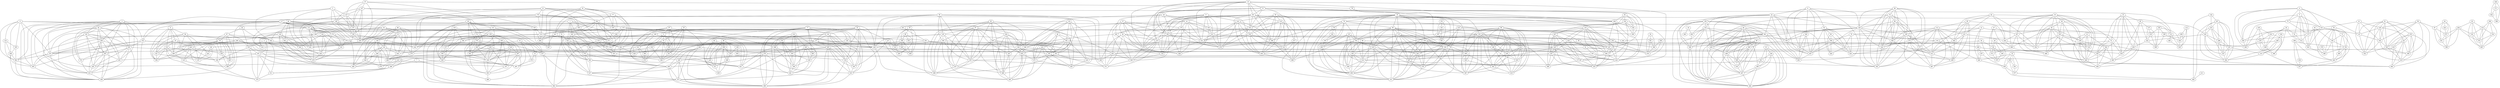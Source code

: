 graph Geo500_07 {
0;
1;
2;
3;
4;
5;
6;
7;
8;
9;
10;
11;
12;
13;
14;
15;
16;
17;
18;
19;
20;
21;
22;
23;
24;
25;
26;
27;
28;
29;
30;
31;
32;
33;
34;
35;
36;
37;
38;
39;
40;
41;
42;
43;
44;
45;
46;
47;
48;
49;
50;
51;
52;
53;
54;
55;
56;
57;
58;
59;
60;
61;
62;
63;
64;
65;
66;
67;
68;
69;
70;
71;
72;
73;
74;
75;
76;
77;
78;
79;
80;
81;
82;
83;
84;
85;
86;
87;
88;
89;
90;
91;
92;
93;
94;
95;
96;
97;
98;
99;
100;
101;
102;
103;
104;
105;
106;
107;
108;
109;
110;
111;
112;
113;
114;
115;
116;
117;
118;
119;
120;
121;
122;
123;
124;
125;
126;
127;
128;
129;
130;
131;
132;
133;
134;
135;
136;
137;
138;
139;
140;
141;
142;
143;
144;
145;
146;
147;
148;
149;
150;
151;
152;
153;
154;
155;
156;
157;
158;
159;
160;
161;
162;
163;
164;
165;
166;
167;
168;
169;
170;
171;
172;
173;
174;
175;
176;
177;
178;
179;
180;
181;
182;
183;
184;
185;
186;
187;
188;
189;
190;
191;
192;
193;
194;
195;
196;
197;
198;
199;
200;
201;
202;
203;
204;
205;
206;
207;
208;
209;
210;
211;
212;
213;
214;
215;
216;
217;
218;
219;
220;
221;
222;
223;
224;
225;
226;
227;
228;
229;
230;
231;
232;
233;
234;
235;
236;
237;
238;
239;
240;
241;
242;
243;
244;
245;
246;
247;
248;
249;
250;
251;
252;
253;
254;
255;
256;
257;
258;
259;
260;
261;
262;
263;
264;
265;
266;
267;
268;
269;
270;
271;
272;
273;
274;
275;
276;
277;
278;
279;
280;
281;
282;
283;
284;
285;
286;
287;
288;
289;
290;
291;
292;
293;
294;
295;
296;
297;
298;
299;
300;
301;
302;
303;
304;
305;
306;
307;
308;
309;
310;
311;
312;
313;
314;
315;
316;
317;
318;
319;
320;
321;
322;
323;
324;
325;
326;
327;
328;
329;
330;
331;
332;
333;
334;
335;
336;
337;
338;
339;
340;
341;
342;
343;
344;
345;
346;
347;
348;
349;
350;
351;
352;
353;
354;
355;
356;
357;
358;
359;
360;
361;
362;
363;
364;
365;
366;
367;
368;
369;
370;
371;
372;
373;
374;
375;
376;
377;
378;
379;
380;
381;
382;
383;
384;
385;
386;
387;
388;
389;
390;
391;
392;
393;
394;
395;
396;
397;
398;
399;
400;
401;
402;
403;
404;
405;
406;
407;
408;
409;
410;
411;
412;
413;
414;
415;
416;
417;
418;
419;
420;
421;
422;
423;
424;
425;
426;
427;
428;
429;
430;
431;
432;
433;
434;
435;
436;
437;
438;
439;
440;
441;
442;
443;
444;
445;
446;
447;
448;
449;
450;
451;
452;
453;
454;
455;
456;
457;
458;
459;
460;
461;
462;
463;
464;
465;
466;
467;
468;
469;
470;
471;
472;
473;
474;
475;
476;
477;
478;
479;
480;
481;
482;
483;
484;
485;
486;
487;
488;
489;
490;
491;
492;
493;
494;
495;
496;
497;
498;
499;
0 -- 456;
0 -- 431;
0 -- 420;
0 -- 401;
0 -- 293;
0 -- 255;
0 -- 250;
0 -- 209;
0 -- 152;
0 -- 120;
0 -- 82;
1 -- 462;
1 -- 363;
1 -- 322;
1 -- 270;
1 -- 180;
1 -- 119;
2 -- 375;
2 -- 311;
2 -- 298;
2 -- 218;
2 -- 167;
2 -- 103;
3 -- 491;
3 -- 342;
3 -- 194;
3 -- 157;
3 -- 146;
3 -- 127;
4 -- 360;
4 -- 359;
4 -- 173;
4 -- 147;
4 -- 143;
4 -- 75;
4 -- 5;
5 -- 359;
5 -- 343;
5 -- 312;
5 -- 173;
5 -- 143;
5 -- 75;
5 -- 61;
6 -- 493;
6 -- 407;
6 -- 391;
6 -- 336;
6 -- 300;
6 -- 149;
6 -- 52;
6 -- 22;
7 -- 469;
7 -- 298;
8 -- 356;
8 -- 321;
8 -- 289;
8 -- 273;
8 -- 132;
8 -- 94;
8 -- 16;
9 -- 455;
9 -- 382;
9 -- 308;
9 -- 274;
9 -- 185;
9 -- 172;
9 -- 131;
9 -- 123;
10 -- 494;
10 -- 460;
10 -- 445;
10 -- 439;
10 -- 436;
10 -- 392;
10 -- 72;
10 -- 49;
11 -- 479;
11 -- 334;
11 -- 331;
11 -- 254;
11 -- 212;
11 -- 188;
11 -- 183;
11 -- 175;
11 -- 122;
11 -- 23;
12 -- 439;
12 -- 260;
12 -- 206;
12 -- 116;
12 -- 76;
13 -- 497;
13 -- 370;
13 -- 273;
13 -- 14;
14 -- 497;
14 -- 370;
15 -- 479;
15 -- 423;
15 -- 366;
15 -- 331;
15 -- 279;
15 -- 246;
15 -- 215;
15 -- 188;
15 -- 163;
15 -- 60;
15 -- 31;
16 -- 356;
16 -- 338;
16 -- 321;
16 -- 289;
16 -- 228;
16 -- 132;
17 -- 490;
17 -- 433;
17 -- 400;
17 -- 318;
17 -- 280;
17 -- 276;
17 -- 266;
17 -- 205;
17 -- 64;
18 -- 463;
18 -- 294;
19 -- 488;
19 -- 446;
19 -- 354;
19 -- 316;
19 -- 295;
19 -- 286;
19 -- 187;
19 -- 160;
19 -- 36;
19 -- 28;
20 -- 448;
20 -- 396;
20 -- 320;
20 -- 183;
20 -- 23;
21 -- 432;
21 -- 429;
21 -- 271;
21 -- 213;
21 -- 190;
21 -- 184;
21 -- 170;
22 -- 493;
22 -- 407;
22 -- 405;
22 -- 388;
22 -- 336;
22 -- 281;
22 -- 149;
22 -- 134;
22 -- 109;
23 -- 448;
23 -- 396;
23 -- 334;
23 -- 331;
23 -- 320;
23 -- 212;
23 -- 183;
23 -- 175;
24 -- 433;
24 -- 345;
24 -- 318;
24 -- 217;
24 -- 205;
24 -- 177;
24 -- 108;
24 -- 64;
25 -- 411;
25 -- 384;
25 -- 181;
25 -- 128;
25 -- 74;
25 -- 71;
26 -- 475;
26 -- 199;
26 -- 84;
27 -- 373;
27 -- 286;
27 -- 187;
27 -- 84;
28 -- 488;
28 -- 446;
28 -- 354;
28 -- 316;
28 -- 295;
28 -- 160;
28 -- 36;
29 -- 492;
29 -- 292;
29 -- 237;
29 -- 196;
29 -- 178;
29 -- 174;
29 -- 121;
30 -- 368;
30 -- 312;
30 -- 248;
30 -- 232;
30 -- 61;
31 -- 423;
31 -- 366;
31 -- 290;
31 -- 279;
31 -- 267;
31 -- 246;
31 -- 215;
31 -- 188;
31 -- 163;
31 -- 60;
32 -- 477;
32 -- 451;
32 -- 450;
32 -- 339;
32 -- 260;
33 -- 484;
33 -- 369;
33 -- 291;
33 -- 236;
34 -- 475;
34 -- 84;
34 -- 68;
35 -- 472;
35 -- 458;
35 -- 387;
35 -- 378;
35 -- 297;
35 -- 263;
35 -- 219;
35 -- 154;
35 -- 150;
35 -- 138;
35 -- 115;
35 -- 102;
35 -- 85;
35 -- 79;
36 -- 488;
36 -- 446;
36 -- 354;
36 -- 316;
36 -- 295;
36 -- 286;
36 -- 187;
36 -- 160;
37 -- 371;
37 -- 349;
37 -- 334;
37 -- 279;
37 -- 215;
37 -- 188;
37 -- 175;
37 -- 38;
38 -- 423;
38 -- 371;
38 -- 349;
38 -- 348;
38 -- 293;
38 -- 279;
38 -- 267;
38 -- 215;
39 -- 467;
39 -- 409;
39 -- 319;
39 -- 186;
39 -- 89;
40 -- 486;
40 -- 454;
40 -- 413;
40 -- 366;
40 -- 317;
40 -- 254;
40 -- 163;
40 -- 122;
40 -- 118;
41 -- 352;
41 -- 164;
41 -- 147;
41 -- 143;
41 -- 129;
42 -- 398;
42 -- 301;
42 -- 275;
42 -- 243;
42 -- 97;
43 -- 447;
43 -- 310;
43 -- 264;
43 -- 241;
43 -- 230;
43 -- 77;
44 -- 342;
44 -- 103;
44 -- 47;
45 -- 458;
45 -- 449;
45 -- 414;
45 -- 350;
45 -- 269;
45 -- 154;
45 -- 88;
46 -- 480;
46 -- 402;
46 -- 333;
46 -- 302;
46 -- 249;
46 -- 124;
46 -- 53;
47 -- 489;
47 -- 342;
47 -- 265;
47 -- 259;
47 -- 103;
47 -- 93;
48 -- 483;
48 -- 471;
48 -- 355;
48 -- 203;
48 -- 182;
49 -- 439;
49 -- 436;
49 -- 324;
49 -- 261;
49 -- 137;
50 -- 459;
50 -- 381;
50 -- 246;
50 -- 210;
50 -- 104;
51 -- 417;
51 -- 383;
51 -- 376;
51 -- 322;
51 -- 166;
52 -- 443;
52 -- 428;
52 -- 407;
52 -- 403;
52 -- 391;
52 -- 358;
52 -- 90;
53 -- 480;
53 -- 442;
53 -- 333;
53 -- 249;
53 -- 113;
53 -- 59;
54 -- 474;
54 -- 380;
54 -- 361;
55 -- 457;
55 -- 424;
55 -- 395;
55 -- 386;
55 -- 351;
55 -- 158;
55 -- 73;
56 -- 496;
56 -- 371;
56 -- 348;
56 -- 335;
56 -- 303;
56 -- 229;
56 -- 156;
56 -- 152;
56 -- 125;
56 -- 117;
57 -- 429;
57 -- 157;
57 -- 145;
57 -- 127;
57 -- 107;
57 -- 78;
58 -- 419;
58 -- 399;
58 -- 340;
58 -- 164;
58 -- 129;
58 -- 97;
59 -- 464;
59 -- 442;
59 -- 91;
60 -- 454;
60 -- 423;
60 -- 381;
60 -- 366;
60 -- 279;
60 -- 246;
60 -- 215;
60 -- 188;
60 -- 163;
60 -- 118;
61 -- 312;
62 -- 354;
62 -- 282;
62 -- 244;
62 -- 231;
62 -- 95;
62 -- 72;
63 -- 465;
63 -- 374;
63 -- 341;
63 -- 314;
63 -- 204;
64 -- 490;
64 -- 433;
64 -- 345;
64 -- 318;
64 -- 276;
64 -- 205;
64 -- 177;
65 -- 496;
65 -- 466;
65 -- 437;
65 -- 396;
65 -- 335;
65 -- 226;
65 -- 202;
65 -- 87;
66 -- 468;
66 -- 442;
66 -- 344;
66 -- 270;
66 -- 141;
66 -- 140;
66 -- 113;
67 -- 470;
67 -- 181;
67 -- 128;
67 -- 126;
67 -- 101;
67 -- 71;
68 -- 357;
68 -- 224;
69 -- 452;
69 -- 422;
69 -- 377;
69 -- 364;
69 -- 272;
69 -- 195;
69 -- 149;
69 -- 98;
69 -- 70;
70 -- 452;
70 -- 422;
70 -- 405;
70 -- 364;
70 -- 272;
70 -- 195;
70 -- 149;
70 -- 98;
71 -- 470;
71 -- 181;
71 -- 128;
71 -- 101;
71 -- 74;
72 -- 460;
72 -- 445;
72 -- 439;
72 -- 354;
73 -- 424;
73 -- 395;
73 -- 351;
73 -- 158;
74 -- 470;
74 -- 390;
74 -- 384;
74 -- 181;
74 -- 136;
74 -- 128;
74 -- 101;
75 -- 360;
75 -- 359;
75 -- 173;
75 -- 143;
76 -- 443;
76 -- 403;
76 -- 358;
76 -- 116;
77 -- 323;
77 -- 310;
77 -- 271;
77 -- 241;
77 -- 230;
77 -- 184;
78 -- 242;
79 -- 472;
79 -- 458;
79 -- 269;
79 -- 193;
79 -- 179;
79 -- 154;
79 -- 148;
79 -- 85;
80 -- 461;
80 -- 452;
80 -- 427;
80 -- 416;
80 -- 408;
80 -- 406;
80 -- 405;
80 -- 309;
80 -- 283;
80 -- 281;
81 -- 419;
81 -- 399;
81 -- 352;
81 -- 340;
81 -- 221;
81 -- 164;
81 -- 155;
81 -- 147;
81 -- 129;
82 -- 456;
82 -- 431;
82 -- 420;
82 -- 401;
82 -- 372;
82 -- 255;
82 -- 250;
82 -- 209;
82 -- 120;
83 -- 430;
83 -- 411;
83 -- 268;
83 -- 198;
84 -- 475;
84 -- 373;
84 -- 199;
85 -- 472;
85 -- 458;
85 -- 297;
85 -- 219;
85 -- 154;
85 -- 150;
85 -- 148;
85 -- 138;
85 -- 115;
85 -- 102;
86 -- 410;
86 -- 387;
86 -- 362;
86 -- 253;
86 -- 238;
86 -- 234;
86 -- 189;
86 -- 148;
86 -- 110;
86 -- 102;
87 -- 496;
87 -- 495;
87 -- 466;
87 -- 437;
87 -- 347;
87 -- 335;
87 -- 326;
87 -- 226;
87 -- 202;
87 -- 156;
87 -- 125;
88 -- 498;
88 -- 449;
88 -- 414;
88 -- 350;
88 -- 225;
89 -- 409;
89 -- 353;
89 -- 186;
90 -- 428;
90 -- 403;
90 -- 358;
91 -- 464;
91 -- 442;
91 -- 197;
92 -- 386;
92 -- 343;
92 -- 173;
92 -- 158;
93 -- 489;
93 -- 415;
93 -- 338;
93 -- 289;
93 -- 265;
93 -- 259;
93 -- 228;
94 -- 357;
94 -- 356;
94 -- 321;
94 -- 273;
94 -- 258;
94 -- 224;
95 -- 487;
95 -- 485;
95 -- 412;
95 -- 282;
95 -- 244;
95 -- 231;
95 -- 112;
96 -- 411;
96 -- 245;
96 -- 235;
96 -- 198;
96 -- 106;
97 -- 398;
97 -- 301;
97 -- 275;
98 -- 452;
98 -- 422;
98 -- 377;
98 -- 364;
98 -- 272;
98 -- 195;
98 -- 149;
99 -- 427;
99 -- 416;
99 -- 408;
99 -- 406;
99 -- 372;
99 -- 309;
100 -- 499;
100 -- 240;
100 -- 169;
100 -- 139;
101 -- 470;
101 -- 390;
101 -- 292;
102 -- 410;
102 -- 387;
102 -- 362;
102 -- 297;
102 -- 253;
102 -- 238;
102 -- 234;
102 -- 189;
102 -- 150;
102 -- 148;
102 -- 138;
102 -- 110;
103 -- 375;
103 -- 338;
103 -- 298;
103 -- 167;
104 -- 459;
104 -- 435;
104 -- 381;
104 -- 367;
104 -- 207;
104 -- 135;
105 -- 360;
105 -- 248;
105 -- 239;
105 -- 232;
106 -- 404;
106 -- 235;
107 -- 429;
107 -- 313;
107 -- 194;
107 -- 157;
107 -- 146;
107 -- 145;
107 -- 127;
108 -- 492;
108 -- 426;
108 -- 345;
108 -- 319;
108 -- 262;
108 -- 177;
108 -- 133;
109 -- 493;
109 -- 484;
109 -- 461;
109 -- 405;
109 -- 388;
109 -- 336;
109 -- 294;
109 -- 281;
109 -- 134;
110 -- 410;
110 -- 387;
110 -- 362;
110 -- 253;
110 -- 238;
110 -- 234;
110 -- 148;
111 -- 494;
111 -- 446;
111 -- 392;
111 -- 316;
111 -- 295;
112 -- 487;
112 -- 485;
112 -- 412;
112 -- 377;
112 -- 364;
112 -- 282;
112 -- 272;
112 -- 231;
112 -- 195;
113 -- 468;
113 -- 442;
113 -- 344;
113 -- 270;
113 -- 141;
113 -- 140;
114 -- 425;
114 -- 240;
114 -- 208;
115 -- 472;
115 -- 458;
115 -- 378;
115 -- 297;
115 -- 263;
115 -- 219;
115 -- 154;
115 -- 150;
115 -- 138;
116 -- 443;
116 -- 403;
116 -- 260;
116 -- 206;
117 -- 456;
117 -- 455;
117 -- 382;
117 -- 303;
117 -- 274;
117 -- 229;
117 -- 176;
117 -- 172;
117 -- 152;
117 -- 131;
118 -- 486;
118 -- 454;
118 -- 413;
118 -- 366;
118 -- 317;
118 -- 254;
118 -- 163;
119 -- 462;
119 -- 421;
119 -- 363;
119 -- 296;
119 -- 278;
119 -- 180;
120 -- 431;
120 -- 420;
120 -- 401;
120 -- 372;
120 -- 255;
120 -- 250;
120 -- 209;
121 -- 492;
121 -- 262;
121 -- 237;
121 -- 196;
121 -- 178;
121 -- 174;
121 -- 133;
122 -- 479;
122 -- 454;
122 -- 366;
122 -- 331;
122 -- 254;
122 -- 212;
122 -- 163;
123 -- 382;
123 -- 308;
123 -- 185;
124 -- 480;
124 -- 476;
124 -- 444;
124 -- 402;
124 -- 302;
124 -- 273;
124 -- 258;
125 -- 496;
125 -- 437;
125 -- 335;
125 -- 303;
125 -- 229;
125 -- 176;
125 -- 156;
126 -- 426;
126 -- 409;
126 -- 328;
126 -- 262;
127 -- 491;
127 -- 429;
127 -- 313;
127 -- 194;
127 -- 157;
127 -- 146;
128 -- 384;
128 -- 181;
129 -- 399;
129 -- 352;
129 -- 340;
129 -- 164;
129 -- 147;
130 -- 440;
130 -- 393;
130 -- 277;
130 -- 166;
130 -- 159;
131 -- 476;
131 -- 444;
131 -- 274;
131 -- 229;
131 -- 191;
131 -- 176;
131 -- 172;
131 -- 144;
132 -- 375;
132 -- 356;
132 -- 338;
132 -- 321;
132 -- 289;
132 -- 167;
133 -- 492;
133 -- 426;
133 -- 262;
134 -- 484;
134 -- 461;
134 -- 405;
134 -- 388;
134 -- 294;
134 -- 283;
134 -- 281;
135 -- 435;
135 -- 423;
135 -- 367;
135 -- 290;
135 -- 267;
135 -- 247;
135 -- 225;
135 -- 222;
135 -- 207;
136 -- 384;
136 -- 323;
137 -- 499;
137 -- 324;
137 -- 139;
138 -- 472;
138 -- 387;
138 -- 378;
138 -- 329;
138 -- 297;
138 -- 263;
138 -- 189;
138 -- 150;
139 -- 499;
139 -- 324;
140 -- 480;
140 -- 478;
140 -- 468;
140 -- 344;
140 -- 284;
140 -- 141;
141 -- 480;
141 -- 468;
141 -- 442;
141 -- 344;
141 -- 284;
141 -- 270;
142 -- 482;
142 -- 233;
142 -- 227;
143 -- 359;
143 -- 352;
143 -- 343;
143 -- 173;
143 -- 147;
144 -- 476;
144 -- 444;
144 -- 402;
144 -- 191;
144 -- 176;
145 -- 447;
145 -- 429;
145 -- 264;
145 -- 213;
146 -- 491;
146 -- 429;
146 -- 342;
146 -- 313;
146 -- 194;
146 -- 157;
147 -- 352;
147 -- 164;
148 -- 410;
148 -- 253;
148 -- 238;
149 -- 452;
149 -- 422;
149 -- 407;
149 -- 405;
149 -- 364;
149 -- 336;
149 -- 281;
149 -- 195;
150 -- 472;
150 -- 387;
150 -- 378;
150 -- 297;
150 -- 263;
150 -- 189;
151 -- 481;
151 -- 397;
151 -- 161;
152 -- 456;
152 -- 455;
152 -- 348;
152 -- 303;
152 -- 274;
152 -- 250;
152 -- 229;
153 -- 483;
153 -- 471;
153 -- 418;
153 -- 355;
153 -- 326;
153 -- 201;
153 -- 182;
154 -- 472;
154 -- 458;
154 -- 449;
154 -- 414;
154 -- 378;
154 -- 350;
154 -- 269;
154 -- 263;
154 -- 219;
155 -- 464;
155 -- 419;
155 -- 399;
155 -- 340;
155 -- 223;
155 -- 221;
156 -- 496;
156 -- 437;
156 -- 335;
156 -- 303;
156 -- 229;
157 -- 491;
157 -- 429;
157 -- 313;
157 -- 194;
158 -- 424;
158 -- 386;
158 -- 351;
159 -- 440;
159 -- 337;
159 -- 330;
159 -- 277;
159 -- 216;
159 -- 166;
159 -- 165;
160 -- 488;
160 -- 446;
160 -- 354;
160 -- 316;
160 -- 295;
161 -- 481;
161 -- 397;
162 -- 315;
162 -- 285;
163 -- 479;
163 -- 454;
163 -- 413;
163 -- 366;
163 -- 331;
163 -- 254;
163 -- 188;
164 -- 399;
164 -- 352;
164 -- 340;
165 -- 453;
165 -- 337;
165 -- 330;
165 -- 292;
165 -- 287;
165 -- 216;
165 -- 200;
166 -- 440;
166 -- 393;
166 -- 277;
167 -- 375;
167 -- 338;
167 -- 311;
167 -- 298;
167 -- 218;
168 -- 389;
168 -- 304;
168 -- 171;
169 -- 499;
169 -- 240;
170 -- 432;
170 -- 429;
170 -- 271;
170 -- 213;
170 -- 194;
170 -- 190;
170 -- 184;
171 -- 389;
171 -- 304;
172 -- 444;
172 -- 382;
172 -- 274;
172 -- 229;
172 -- 191;
172 -- 176;
173 -- 359;
173 -- 343;
173 -- 312;
174 -- 492;
174 -- 292;
174 -- 237;
174 -- 196;
174 -- 178;
175 -- 479;
175 -- 448;
175 -- 334;
175 -- 331;
175 -- 279;
175 -- 188;
176 -- 274;
176 -- 229;
176 -- 191;
177 -- 492;
177 -- 473;
177 -- 345;
177 -- 318;
177 -- 205;
178 -- 453;
178 -- 330;
178 -- 292;
178 -- 237;
178 -- 200;
178 -- 196;
179 -- 269;
179 -- 193;
179 -- 192;
180 -- 421;
180 -- 383;
180 -- 376;
180 -- 363;
180 -- 322;
181 -- 384;
181 -- 245;
182 -- 483;
182 -- 471;
182 -- 418;
182 -- 360;
182 -- 355;
182 -- 203;
183 -- 474;
183 -- 448;
183 -- 320;
183 -- 252;
183 -- 212;
184 -- 323;
184 -- 310;
184 -- 271;
184 -- 241;
184 -- 230;
184 -- 213;
184 -- 190;
185 -- 382;
185 -- 308;
186 -- 467;
186 -- 426;
186 -- 409;
186 -- 328;
186 -- 319;
187 -- 488;
187 -- 354;
187 -- 286;
187 -- 244;
188 -- 479;
188 -- 349;
188 -- 334;
188 -- 331;
188 -- 279;
188 -- 215;
189 -- 387;
189 -- 362;
189 -- 329;
189 -- 297;
190 -- 432;
190 -- 323;
190 -- 271;
190 -- 213;
191 -- 476;
191 -- 444;
192 -- 193;
193 -- 269;
194 -- 491;
194 -- 432;
194 -- 429;
195 -- 487;
195 -- 452;
195 -- 422;
195 -- 412;
195 -- 377;
195 -- 364;
195 -- 272;
196 -- 330;
196 -- 292;
196 -- 237;
197 -- 464;
197 -- 418;
198 -- 430;
198 -- 411;
198 -- 268;
198 -- 245;
198 -- 235;
199 -- 475;
200 -- 453;
200 -- 337;
200 -- 330;
200 -- 292;
200 -- 287;
201 -- 333;
201 -- 326;
201 -- 251;
201 -- 249;
202 -- 495;
202 -- 466;
202 -- 438;
202 -- 396;
202 -- 347;
202 -- 326;
202 -- 226;
203 -- 483;
203 -- 471;
203 -- 438;
203 -- 355;
204 -- 398;
204 -- 374;
204 -- 341;
204 -- 301;
204 -- 275;
205 -- 490;
205 -- 473;
205 -- 433;
205 -- 365;
205 -- 345;
205 -- 318;
205 -- 276;
206 -- 439;
206 -- 260;
206 -- 257;
207 -- 498;
207 -- 435;
207 -- 414;
207 -- 367;
207 -- 247;
207 -- 225;
207 -- 222;
208 -- 425;
208 -- 242;
208 -- 240;
209 -- 456;
209 -- 455;
209 -- 431;
209 -- 420;
209 -- 255;
209 -- 250;
210 -- 459;
210 -- 397;
210 -- 378;
210 -- 263;
211 -- 482;
212 -- 479;
212 -- 331;
212 -- 252;
213 -- 432;
213 -- 429;
213 -- 310;
213 -- 271;
213 -- 264;
214 -- 441;
214 -- 346;
214 -- 325;
214 -- 305;
214 -- 296;
214 -- 278;
214 -- 220;
215 -- 423;
215 -- 371;
215 -- 349;
215 -- 334;
215 -- 293;
215 -- 290;
215 -- 279;
215 -- 267;
216 -- 337;
216 -- 330;
216 -- 287;
216 -- 218;
217 -- 467;
217 -- 345;
217 -- 319;
218 -- 337;
218 -- 311;
218 -- 298;
219 -- 472;
219 -- 458;
219 -- 414;
219 -- 378;
219 -- 350;
219 -- 263;
220 -- 441;
220 -- 346;
220 -- 325;
220 -- 305;
220 -- 280;
221 -- 464;
221 -- 419;
221 -- 399;
221 -- 340;
221 -- 223;
222 -- 435;
222 -- 367;
222 -- 290;
222 -- 267;
222 -- 247;
222 -- 225;
223 -- 468;
223 -- 464;
223 -- 419;
223 -- 270;
224 -- 357;
225 -- 498;
225 -- 435;
225 -- 414;
225 -- 367;
225 -- 350;
225 -- 247;
226 -- 466;
226 -- 448;
226 -- 438;
226 -- 437;
226 -- 396;
226 -- 335;
227 -- 482;
227 -- 394;
227 -- 327;
227 -- 307;
227 -- 288;
227 -- 261;
227 -- 233;
228 -- 489;
228 -- 415;
228 -- 356;
228 -- 338;
228 -- 289;
228 -- 259;
229 -- 496;
229 -- 303;
229 -- 274;
230 -- 310;
230 -- 241;
231 -- 485;
231 -- 412;
231 -- 282;
231 -- 244;
232 -- 368;
232 -- 248;
232 -- 239;
233 -- 394;
233 -- 327;
233 -- 307;
233 -- 288;
233 -- 261;
234 -- 410;
234 -- 362;
234 -- 253;
234 -- 238;
235 -- 268;
236 -- 484;
236 -- 427;
236 -- 369;
236 -- 291;
237 -- 492;
237 -- 473;
237 -- 365;
238 -- 410;
238 -- 387;
238 -- 362;
238 -- 253;
239 -- 368;
239 -- 360;
239 -- 248;
240 -- 425;
241 -- 447;
241 -- 310;
241 -- 264;
243 -- 275;
244 -- 354;
244 -- 286;
245 -- 411;
246 -- 423;
246 -- 381;
246 -- 366;
246 -- 290;
246 -- 267;
247 -- 498;
247 -- 435;
247 -- 420;
247 -- 401;
247 -- 367;
248 -- 368;
249 -- 333;
249 -- 302;
249 -- 251;
250 -- 456;
250 -- 431;
250 -- 420;
250 -- 401;
250 -- 293;
250 -- 255;
251 -- 495;
251 -- 347;
251 -- 333;
251 -- 326;
252 -- 474;
252 -- 380;
253 -- 410;
253 -- 362;
254 -- 479;
254 -- 454;
254 -- 413;
254 -- 366;
254 -- 331;
255 -- 456;
255 -- 431;
255 -- 420;
255 -- 401;
255 -- 372;
256 -- 474;
256 -- 380;
257 -- 450;
257 -- 260;
258 -- 476;
258 -- 444;
258 -- 357;
258 -- 273;
259 -- 489;
259 -- 265;
260 -- 450;
261 -- 394;
261 -- 327;
261 -- 324;
261 -- 307;
261 -- 288;
262 -- 492;
262 -- 426;
263 -- 472;
263 -- 378;
263 -- 297;
264 -- 447;
265 -- 489;
266 -- 490;
266 -- 473;
266 -- 400;
266 -- 365;
266 -- 276;
267 -- 435;
267 -- 423;
267 -- 293;
267 -- 290;
268 -- 430;
268 -- 411;
269 -- 458;
269 -- 449;
270 -- 468;
271 -- 432;
271 -- 323;
271 -- 310;
272 -- 487;
272 -- 452;
272 -- 422;
272 -- 412;
272 -- 377;
273 -- 357;
273 -- 321;
274 -- 456;
274 -- 455;
274 -- 382;
275 -- 398;
275 -- 301;
276 -- 490;
276 -- 473;
276 -- 433;
276 -- 400;
276 -- 365;
276 -- 318;
277 -- 440;
277 -- 393;
278 -- 441;
278 -- 346;
278 -- 305;
278 -- 296;
279 -- 423;
279 -- 349;
279 -- 334;
280 -- 325;
281 -- 493;
281 -- 484;
281 -- 461;
281 -- 405;
281 -- 388;
281 -- 336;
281 -- 283;
282 -- 485;
282 -- 412;
283 -- 484;
283 -- 461;
283 -- 427;
283 -- 408;
283 -- 406;
283 -- 405;
283 -- 388;
283 -- 369;
283 -- 309;
284 -- 497;
284 -- 480;
284 -- 478;
284 -- 344;
285 -- 394;
285 -- 315;
285 -- 307;
286 -- 488;
286 -- 373;
287 -- 469;
287 -- 453;
287 -- 337;
287 -- 330;
288 -- 394;
288 -- 327;
288 -- 307;
289 -- 415;
289 -- 356;
289 -- 338;
290 -- 435;
290 -- 423;
290 -- 367;
291 -- 449;
291 -- 369;
292 -- 453;
292 -- 330;
293 -- 371;
293 -- 349;
293 -- 348;
294 -- 388;
295 -- 494;
295 -- 446;
295 -- 445;
295 -- 392;
295 -- 316;
296 -- 441;
296 -- 421;
296 -- 346;
296 -- 305;
297 -- 472;
297 -- 387;
297 -- 378;
298 -- 375;
298 -- 311;
299 -- 457;
299 -- 434;
299 -- 424;
299 -- 351;
300 -- 493;
300 -- 407;
300 -- 391;
300 -- 336;
301 -- 398;
302 -- 480;
302 -- 476;
302 -- 402;
303 -- 496;
303 -- 371;
303 -- 348;
303 -- 335;
304 -- 389;
305 -- 441;
305 -- 346;
305 -- 325;
306 -- 465;
306 -- 374;
306 -- 332;
306 -- 314;
307 -- 394;
307 -- 327;
307 -- 315;
308 -- 456;
308 -- 455;
308 -- 382;
309 -- 427;
309 -- 416;
309 -- 408;
309 -- 406;
310 -- 323;
311 -- 375;
312 -- 343;
313 -- 425;
313 -- 385;
314 -- 465;
314 -- 374;
314 -- 341;
314 -- 332;
315 -- 394;
316 -- 446;
317 -- 486;
317 -- 454;
317 -- 413;
318 -- 490;
318 -- 433;
318 -- 345;
319 -- 467;
320 -- 448;
320 -- 396;
321 -- 357;
321 -- 356;
322 -- 421;
322 -- 417;
322 -- 383;
322 -- 376;
322 -- 363;
323 -- 384;
324 -- 499;
324 -- 436;
325 -- 441;
325 -- 346;
326 -- 495;
326 -- 438;
326 -- 355;
326 -- 347;
327 -- 394;
328 -- 409;
329 -- 387;
329 -- 362;
330 -- 453;
330 -- 337;
331 -- 479;
331 -- 334;
332 -- 465;
332 -- 374;
334 -- 349;
335 -- 496;
335 -- 437;
335 -- 371;
336 -- 493;
336 -- 407;
336 -- 405;
336 -- 391;
337 -- 453;
338 -- 375;
339 -- 477;
339 -- 451;
339 -- 450;
340 -- 419;
340 -- 399;
340 -- 352;
341 -- 465;
341 -- 374;
342 -- 491;
343 -- 386;
344 -- 480;
344 -- 478;
345 -- 433;
346 -- 441;
347 -- 495;
347 -- 466;
348 -- 371;
349 -- 371;
350 -- 498;
350 -- 458;
350 -- 449;
350 -- 414;
351 -- 457;
351 -- 424;
351 -- 395;
351 -- 386;
355 -- 495;
355 -- 483;
355 -- 471;
355 -- 418;
358 -- 443;
358 -- 428;
358 -- 407;
358 -- 403;
358 -- 391;
359 -- 360;
361 -- 474;
361 -- 380;
362 -- 410;
362 -- 387;
363 -- 421;
363 -- 383;
363 -- 376;
364 -- 485;
364 -- 452;
364 -- 443;
364 -- 422;
364 -- 412;
365 -- 490;
365 -- 473;
365 -- 417;
365 -- 400;
366 -- 486;
366 -- 479;
366 -- 454;
366 -- 413;
367 -- 498;
367 -- 435;
369 -- 484;
369 -- 461;
369 -- 427;
370 -- 497;
372 -- 431;
373 -- 475;
374 -- 465;
376 -- 421;
376 -- 417;
376 -- 400;
376 -- 383;
377 -- 487;
377 -- 452;
377 -- 412;
378 -- 472;
379 -- 386;
380 -- 474;
381 -- 459;
382 -- 456;
382 -- 455;
383 -- 421;
383 -- 417;
383 -- 400;
385 -- 425;
388 -- 484;
388 -- 461;
390 -- 470;
391 -- 493;
391 -- 407;
392 -- 494;
392 -- 460;
392 -- 446;
392 -- 445;
393 -- 497;
393 -- 478;
393 -- 440;
395 -- 424;
396 -- 466;
396 -- 448;
396 -- 438;
397 -- 486;
397 -- 481;
399 -- 419;
400 -- 490;
400 -- 473;
400 -- 417;
401 -- 431;
401 -- 420;
402 -- 476;
402 -- 444;
403 -- 443;
403 -- 428;
405 -- 461;
405 -- 406;
406 -- 461;
406 -- 427;
406 -- 416;
406 -- 408;
407 -- 493;
408 -- 452;
408 -- 427;
408 -- 416;
411 -- 430;
412 -- 487;
412 -- 485;
413 -- 486;
413 -- 454;
414 -- 498;
414 -- 458;
414 -- 449;
415 -- 489;
416 -- 427;
417 -- 473;
418 -- 483;
419 -- 464;
420 -- 431;
421 -- 441;
422 -- 452;
423 -- 435;
424 -- 457;
427 -- 484;
427 -- 461;
429 -- 491;
429 -- 432;
431 -- 456;
433 -- 490;
434 -- 457;
436 -- 460;
436 -- 439;
437 -- 496;
437 -- 466;
438 -- 495;
438 -- 471;
438 -- 466;
439 -- 460;
440 -- 497;
440 -- 478;
442 -- 468;
444 -- 476;
445 -- 494;
445 -- 460;
445 -- 446;
446 -- 494;
449 -- 458;
450 -- 482;
450 -- 477;
451 -- 477;
453 -- 469;
454 -- 486;
455 -- 456;
458 -- 472;
460 -- 494;
461 -- 484;
466 -- 495;
471 -- 495;
471 -- 483;
473 -- 492;
473 -- 490;
477 -- 482;
485 -- 487;
}